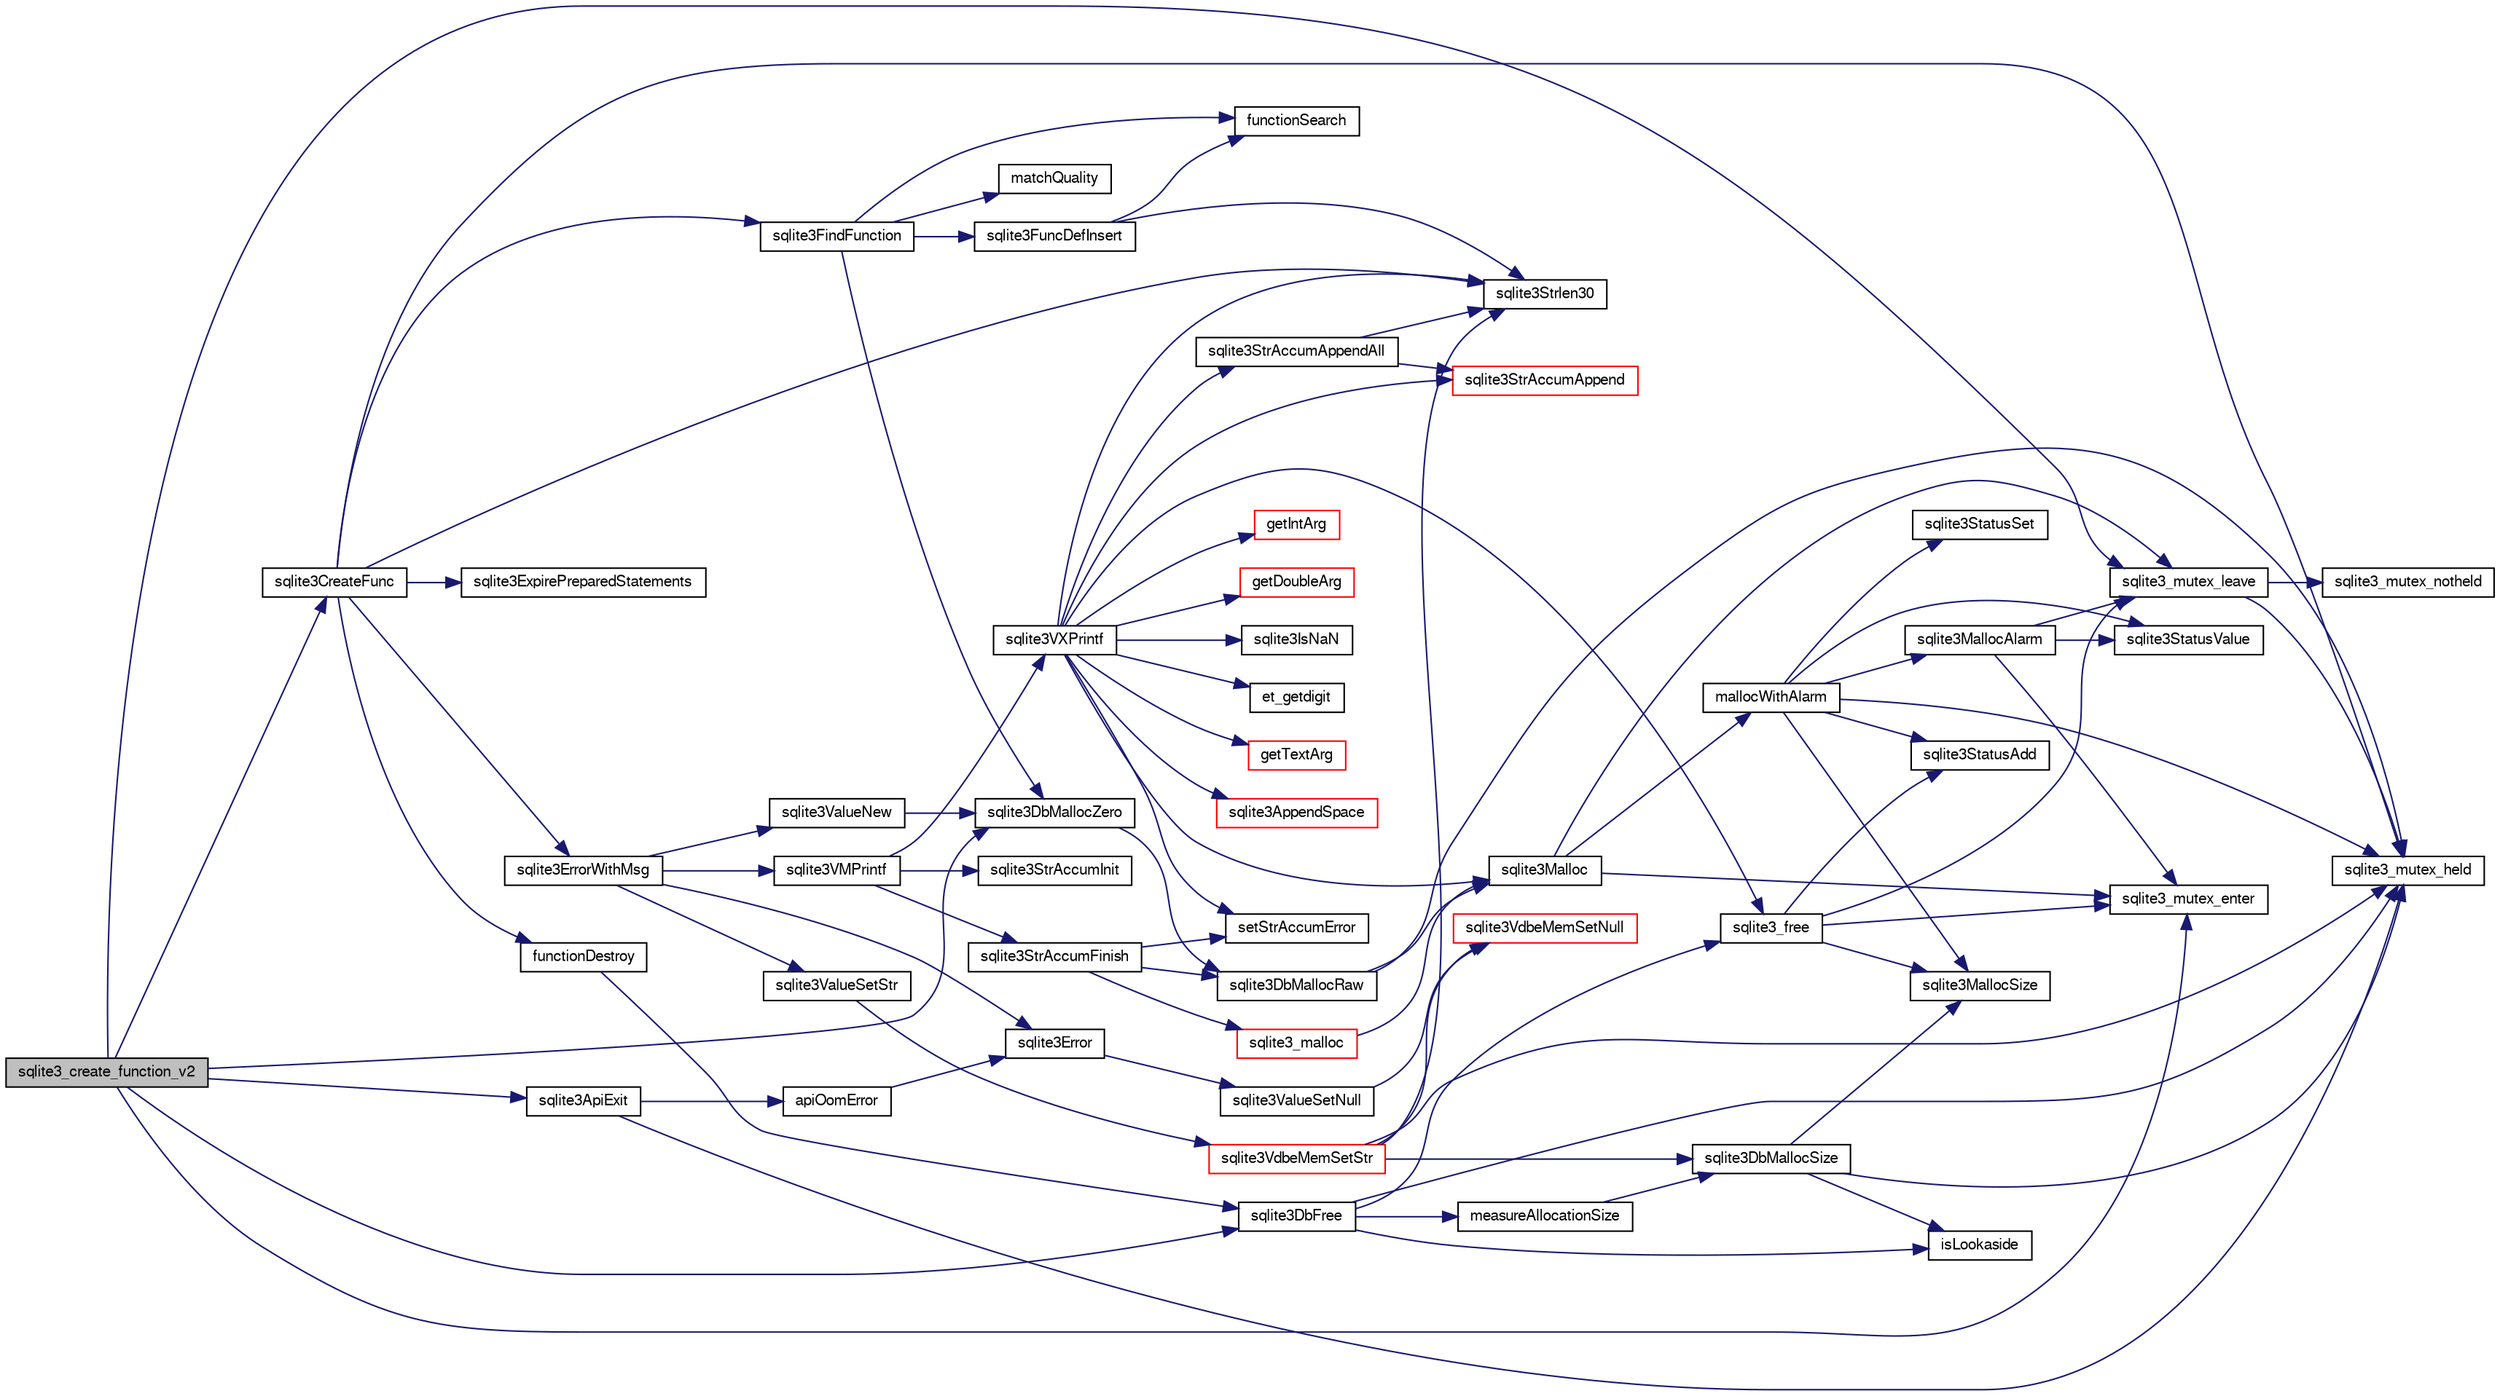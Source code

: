 digraph "sqlite3_create_function_v2"
{
  edge [fontname="FreeSans",fontsize="10",labelfontname="FreeSans",labelfontsize="10"];
  node [fontname="FreeSans",fontsize="10",shape=record];
  rankdir="LR";
  Node326744 [label="sqlite3_create_function_v2",height=0.2,width=0.4,color="black", fillcolor="grey75", style="filled", fontcolor="black"];
  Node326744 -> Node326745 [color="midnightblue",fontsize="10",style="solid",fontname="FreeSans"];
  Node326745 [label="sqlite3_mutex_enter",height=0.2,width=0.4,color="black", fillcolor="white", style="filled",URL="$sqlite3_8c.html#a1c12cde690bd89f104de5cbad12a6bf5"];
  Node326744 -> Node326746 [color="midnightblue",fontsize="10",style="solid",fontname="FreeSans"];
  Node326746 [label="sqlite3DbMallocZero",height=0.2,width=0.4,color="black", fillcolor="white", style="filled",URL="$sqlite3_8c.html#a49cfebac9d6067a03442c92af73f33e4"];
  Node326746 -> Node326747 [color="midnightblue",fontsize="10",style="solid",fontname="FreeSans"];
  Node326747 [label="sqlite3DbMallocRaw",height=0.2,width=0.4,color="black", fillcolor="white", style="filled",URL="$sqlite3_8c.html#abbe8be0cf7175e11ddc3e2218fad924e"];
  Node326747 -> Node326748 [color="midnightblue",fontsize="10",style="solid",fontname="FreeSans"];
  Node326748 [label="sqlite3_mutex_held",height=0.2,width=0.4,color="black", fillcolor="white", style="filled",URL="$sqlite3_8c.html#acf77da68932b6bc163c5e68547ecc3e7"];
  Node326747 -> Node326749 [color="midnightblue",fontsize="10",style="solid",fontname="FreeSans"];
  Node326749 [label="sqlite3Malloc",height=0.2,width=0.4,color="black", fillcolor="white", style="filled",URL="$sqlite3_8c.html#a361a2eaa846b1885f123abe46f5d8b2b"];
  Node326749 -> Node326745 [color="midnightblue",fontsize="10",style="solid",fontname="FreeSans"];
  Node326749 -> Node326750 [color="midnightblue",fontsize="10",style="solid",fontname="FreeSans"];
  Node326750 [label="mallocWithAlarm",height=0.2,width=0.4,color="black", fillcolor="white", style="filled",URL="$sqlite3_8c.html#ab070d5cf8e48ec8a6a43cf025d48598b"];
  Node326750 -> Node326748 [color="midnightblue",fontsize="10",style="solid",fontname="FreeSans"];
  Node326750 -> Node326751 [color="midnightblue",fontsize="10",style="solid",fontname="FreeSans"];
  Node326751 [label="sqlite3StatusSet",height=0.2,width=0.4,color="black", fillcolor="white", style="filled",URL="$sqlite3_8c.html#afec7586c01fcb5ea17dc9d7725a589d9"];
  Node326750 -> Node326752 [color="midnightblue",fontsize="10",style="solid",fontname="FreeSans"];
  Node326752 [label="sqlite3StatusValue",height=0.2,width=0.4,color="black", fillcolor="white", style="filled",URL="$sqlite3_8c.html#a30b8ac296c6e200c1fa57708d52c6ef6"];
  Node326750 -> Node326753 [color="midnightblue",fontsize="10",style="solid",fontname="FreeSans"];
  Node326753 [label="sqlite3MallocAlarm",height=0.2,width=0.4,color="black", fillcolor="white", style="filled",URL="$sqlite3_8c.html#ada66988e8471d1198f3219c062377508"];
  Node326753 -> Node326752 [color="midnightblue",fontsize="10",style="solid",fontname="FreeSans"];
  Node326753 -> Node326754 [color="midnightblue",fontsize="10",style="solid",fontname="FreeSans"];
  Node326754 [label="sqlite3_mutex_leave",height=0.2,width=0.4,color="black", fillcolor="white", style="filled",URL="$sqlite3_8c.html#a5838d235601dbd3c1fa993555c6bcc93"];
  Node326754 -> Node326748 [color="midnightblue",fontsize="10",style="solid",fontname="FreeSans"];
  Node326754 -> Node326755 [color="midnightblue",fontsize="10",style="solid",fontname="FreeSans"];
  Node326755 [label="sqlite3_mutex_notheld",height=0.2,width=0.4,color="black", fillcolor="white", style="filled",URL="$sqlite3_8c.html#a83967c837c1c000d3b5adcfaa688f5dc"];
  Node326753 -> Node326745 [color="midnightblue",fontsize="10",style="solid",fontname="FreeSans"];
  Node326750 -> Node326756 [color="midnightblue",fontsize="10",style="solid",fontname="FreeSans"];
  Node326756 [label="sqlite3MallocSize",height=0.2,width=0.4,color="black", fillcolor="white", style="filled",URL="$sqlite3_8c.html#acf5d2a5f35270bafb050bd2def576955"];
  Node326750 -> Node326757 [color="midnightblue",fontsize="10",style="solid",fontname="FreeSans"];
  Node326757 [label="sqlite3StatusAdd",height=0.2,width=0.4,color="black", fillcolor="white", style="filled",URL="$sqlite3_8c.html#afa029f93586aeab4cc85360905dae9cd"];
  Node326749 -> Node326754 [color="midnightblue",fontsize="10",style="solid",fontname="FreeSans"];
  Node326744 -> Node326758 [color="midnightblue",fontsize="10",style="solid",fontname="FreeSans"];
  Node326758 [label="sqlite3CreateFunc",height=0.2,width=0.4,color="black", fillcolor="white", style="filled",URL="$sqlite3_8c.html#a686d432574e951a7205c7fe113c93fe2"];
  Node326758 -> Node326748 [color="midnightblue",fontsize="10",style="solid",fontname="FreeSans"];
  Node326758 -> Node326759 [color="midnightblue",fontsize="10",style="solid",fontname="FreeSans"];
  Node326759 [label="sqlite3Strlen30",height=0.2,width=0.4,color="black", fillcolor="white", style="filled",URL="$sqlite3_8c.html#a3dcd80ba41f1a308193dee74857b62a7"];
  Node326758 -> Node326760 [color="midnightblue",fontsize="10",style="solid",fontname="FreeSans"];
  Node326760 [label="sqlite3FindFunction",height=0.2,width=0.4,color="black", fillcolor="white", style="filled",URL="$sqlite3_8c.html#a5138472d62a50ed750b51d3b3f19d954"];
  Node326760 -> Node326761 [color="midnightblue",fontsize="10",style="solid",fontname="FreeSans"];
  Node326761 [label="functionSearch",height=0.2,width=0.4,color="black", fillcolor="white", style="filled",URL="$sqlite3_8c.html#a2adc3742ab399b9efed9f7fd8f8c7201"];
  Node326760 -> Node326762 [color="midnightblue",fontsize="10",style="solid",fontname="FreeSans"];
  Node326762 [label="matchQuality",height=0.2,width=0.4,color="black", fillcolor="white", style="filled",URL="$sqlite3_8c.html#ac523a4d3921808bf622971cf06edc319"];
  Node326760 -> Node326746 [color="midnightblue",fontsize="10",style="solid",fontname="FreeSans"];
  Node326760 -> Node326763 [color="midnightblue",fontsize="10",style="solid",fontname="FreeSans"];
  Node326763 [label="sqlite3FuncDefInsert",height=0.2,width=0.4,color="black", fillcolor="white", style="filled",URL="$sqlite3_8c.html#a4792ef11f826665b64987bd051fa5a20"];
  Node326763 -> Node326759 [color="midnightblue",fontsize="10",style="solid",fontname="FreeSans"];
  Node326763 -> Node326761 [color="midnightblue",fontsize="10",style="solid",fontname="FreeSans"];
  Node326758 -> Node326764 [color="midnightblue",fontsize="10",style="solid",fontname="FreeSans"];
  Node326764 [label="sqlite3ErrorWithMsg",height=0.2,width=0.4,color="black", fillcolor="white", style="filled",URL="$sqlite3_8c.html#a11feb4cd8e77d59df266587cfe1b2641"];
  Node326764 -> Node326765 [color="midnightblue",fontsize="10",style="solid",fontname="FreeSans"];
  Node326765 [label="sqlite3Error",height=0.2,width=0.4,color="black", fillcolor="white", style="filled",URL="$sqlite3_8c.html#a4ba5e8be78db50d5538dcaa45bcf74d3"];
  Node326765 -> Node326766 [color="midnightblue",fontsize="10",style="solid",fontname="FreeSans"];
  Node326766 [label="sqlite3ValueSetNull",height=0.2,width=0.4,color="black", fillcolor="white", style="filled",URL="$sqlite3_8c.html#ad9bc4507a7806b37946116afbe183b95"];
  Node326766 -> Node326767 [color="midnightblue",fontsize="10",style="solid",fontname="FreeSans"];
  Node326767 [label="sqlite3VdbeMemSetNull",height=0.2,width=0.4,color="red", fillcolor="white", style="filled",URL="$sqlite3_8c.html#ae01092c23aebaf8a3ebdf3954609b410"];
  Node326764 -> Node326776 [color="midnightblue",fontsize="10",style="solid",fontname="FreeSans"];
  Node326776 [label="sqlite3ValueNew",height=0.2,width=0.4,color="black", fillcolor="white", style="filled",URL="$sqlite3_8c.html#ad40a378778daff2d574bec905e35828b"];
  Node326776 -> Node326746 [color="midnightblue",fontsize="10",style="solid",fontname="FreeSans"];
  Node326764 -> Node326777 [color="midnightblue",fontsize="10",style="solid",fontname="FreeSans"];
  Node326777 [label="sqlite3VMPrintf",height=0.2,width=0.4,color="black", fillcolor="white", style="filled",URL="$sqlite3_8c.html#a05535d0982ef06fbc2ee8195ebbae689"];
  Node326777 -> Node326778 [color="midnightblue",fontsize="10",style="solid",fontname="FreeSans"];
  Node326778 [label="sqlite3StrAccumInit",height=0.2,width=0.4,color="black", fillcolor="white", style="filled",URL="$sqlite3_8c.html#aabf95e113b9d54d519cd15a56215f560"];
  Node326777 -> Node326779 [color="midnightblue",fontsize="10",style="solid",fontname="FreeSans"];
  Node326779 [label="sqlite3VXPrintf",height=0.2,width=0.4,color="black", fillcolor="white", style="filled",URL="$sqlite3_8c.html#a63c25806c9bd4a2b76f9a0eb232c6bde"];
  Node326779 -> Node326780 [color="midnightblue",fontsize="10",style="solid",fontname="FreeSans"];
  Node326780 [label="sqlite3StrAccumAppend",height=0.2,width=0.4,color="red", fillcolor="white", style="filled",URL="$sqlite3_8c.html#a56664fa33def33c5a5245b623441d5e0"];
  Node326779 -> Node327026 [color="midnightblue",fontsize="10",style="solid",fontname="FreeSans"];
  Node327026 [label="getIntArg",height=0.2,width=0.4,color="red", fillcolor="white", style="filled",URL="$sqlite3_8c.html#abff258963dbd9205fb299851a64c67be"];
  Node326779 -> Node326749 [color="midnightblue",fontsize="10",style="solid",fontname="FreeSans"];
  Node326779 -> Node326783 [color="midnightblue",fontsize="10",style="solid",fontname="FreeSans"];
  Node326783 [label="setStrAccumError",height=0.2,width=0.4,color="black", fillcolor="white", style="filled",URL="$sqlite3_8c.html#a3dc479a1fc8ba1ab8edfe51f8a0b102c"];
  Node326779 -> Node327027 [color="midnightblue",fontsize="10",style="solid",fontname="FreeSans"];
  Node327027 [label="getDoubleArg",height=0.2,width=0.4,color="red", fillcolor="white", style="filled",URL="$sqlite3_8c.html#a1cf25120072c85bd261983b24c12c3d9"];
  Node326779 -> Node326925 [color="midnightblue",fontsize="10",style="solid",fontname="FreeSans"];
  Node326925 [label="sqlite3IsNaN",height=0.2,width=0.4,color="black", fillcolor="white", style="filled",URL="$sqlite3_8c.html#aed4d78203877c3486765ccbc7feebb50"];
  Node326779 -> Node326759 [color="midnightblue",fontsize="10",style="solid",fontname="FreeSans"];
  Node326779 -> Node327028 [color="midnightblue",fontsize="10",style="solid",fontname="FreeSans"];
  Node327028 [label="et_getdigit",height=0.2,width=0.4,color="black", fillcolor="white", style="filled",URL="$sqlite3_8c.html#a40c5a308749ad07cc2397a53e081bff0"];
  Node326779 -> Node327029 [color="midnightblue",fontsize="10",style="solid",fontname="FreeSans"];
  Node327029 [label="getTextArg",height=0.2,width=0.4,color="red", fillcolor="white", style="filled",URL="$sqlite3_8c.html#afbb41850423ef20071cefaab0431e04d"];
  Node326779 -> Node327030 [color="midnightblue",fontsize="10",style="solid",fontname="FreeSans"];
  Node327030 [label="sqlite3StrAccumAppendAll",height=0.2,width=0.4,color="black", fillcolor="white", style="filled",URL="$sqlite3_8c.html#acaf8f3e4f99a3c3a4a77e9c987547289"];
  Node327030 -> Node326780 [color="midnightblue",fontsize="10",style="solid",fontname="FreeSans"];
  Node327030 -> Node326759 [color="midnightblue",fontsize="10",style="solid",fontname="FreeSans"];
  Node326779 -> Node327031 [color="midnightblue",fontsize="10",style="solid",fontname="FreeSans"];
  Node327031 [label="sqlite3AppendSpace",height=0.2,width=0.4,color="red", fillcolor="white", style="filled",URL="$sqlite3_8c.html#aefd38a5afc0020d4a93855c3ee7c63a8"];
  Node326779 -> Node326774 [color="midnightblue",fontsize="10",style="solid",fontname="FreeSans"];
  Node326774 [label="sqlite3_free",height=0.2,width=0.4,color="black", fillcolor="white", style="filled",URL="$sqlite3_8c.html#a6552349e36a8a691af5487999ab09519"];
  Node326774 -> Node326745 [color="midnightblue",fontsize="10",style="solid",fontname="FreeSans"];
  Node326774 -> Node326757 [color="midnightblue",fontsize="10",style="solid",fontname="FreeSans"];
  Node326774 -> Node326756 [color="midnightblue",fontsize="10",style="solid",fontname="FreeSans"];
  Node326774 -> Node326754 [color="midnightblue",fontsize="10",style="solid",fontname="FreeSans"];
  Node326777 -> Node326812 [color="midnightblue",fontsize="10",style="solid",fontname="FreeSans"];
  Node326812 [label="sqlite3StrAccumFinish",height=0.2,width=0.4,color="black", fillcolor="white", style="filled",URL="$sqlite3_8c.html#adb7f26b10ac1b847db6f000ef4c2e2ba"];
  Node326812 -> Node326747 [color="midnightblue",fontsize="10",style="solid",fontname="FreeSans"];
  Node326812 -> Node326813 [color="midnightblue",fontsize="10",style="solid",fontname="FreeSans"];
  Node326813 [label="sqlite3_malloc",height=0.2,width=0.4,color="red", fillcolor="white", style="filled",URL="$sqlite3_8c.html#ac79dba55fc32b6a840cf5a9769bce7cd"];
  Node326813 -> Node326749 [color="midnightblue",fontsize="10",style="solid",fontname="FreeSans"];
  Node326812 -> Node326783 [color="midnightblue",fontsize="10",style="solid",fontname="FreeSans"];
  Node326764 -> Node327032 [color="midnightblue",fontsize="10",style="solid",fontname="FreeSans"];
  Node327032 [label="sqlite3ValueSetStr",height=0.2,width=0.4,color="black", fillcolor="white", style="filled",URL="$sqlite3_8c.html#a1fd40749f47941ee97ff6d798e2bc67e"];
  Node327032 -> Node326874 [color="midnightblue",fontsize="10",style="solid",fontname="FreeSans"];
  Node326874 [label="sqlite3VdbeMemSetStr",height=0.2,width=0.4,color="red", fillcolor="white", style="filled",URL="$sqlite3_8c.html#a9697bec7c3b512483638ea3646191d7d"];
  Node326874 -> Node326748 [color="midnightblue",fontsize="10",style="solid",fontname="FreeSans"];
  Node326874 -> Node326767 [color="midnightblue",fontsize="10",style="solid",fontname="FreeSans"];
  Node326874 -> Node326759 [color="midnightblue",fontsize="10",style="solid",fontname="FreeSans"];
  Node326874 -> Node326772 [color="midnightblue",fontsize="10",style="solid",fontname="FreeSans"];
  Node326772 [label="sqlite3DbMallocSize",height=0.2,width=0.4,color="black", fillcolor="white", style="filled",URL="$sqlite3_8c.html#aa397e5a8a03495203a0767abf0a71f86"];
  Node326772 -> Node326756 [color="midnightblue",fontsize="10",style="solid",fontname="FreeSans"];
  Node326772 -> Node326748 [color="midnightblue",fontsize="10",style="solid",fontname="FreeSans"];
  Node326772 -> Node326773 [color="midnightblue",fontsize="10",style="solid",fontname="FreeSans"];
  Node326773 [label="isLookaside",height=0.2,width=0.4,color="black", fillcolor="white", style="filled",URL="$sqlite3_8c.html#a770fa05ff9717b75e16f4d968a77b897"];
  Node326758 -> Node327033 [color="midnightblue",fontsize="10",style="solid",fontname="FreeSans"];
  Node327033 [label="sqlite3ExpirePreparedStatements",height=0.2,width=0.4,color="black", fillcolor="white", style="filled",URL="$sqlite3_8c.html#af8baf566e769881b3d0bbdb0d2b4cdfe"];
  Node326758 -> Node327034 [color="midnightblue",fontsize="10",style="solid",fontname="FreeSans"];
  Node327034 [label="functionDestroy",height=0.2,width=0.4,color="black", fillcolor="white", style="filled",URL="$sqlite3_8c.html#ad8907c124b2b0a3557b9f006fb98308c"];
  Node327034 -> Node326770 [color="midnightblue",fontsize="10",style="solid",fontname="FreeSans"];
  Node326770 [label="sqlite3DbFree",height=0.2,width=0.4,color="black", fillcolor="white", style="filled",URL="$sqlite3_8c.html#ac70ab821a6607b4a1b909582dc37a069"];
  Node326770 -> Node326748 [color="midnightblue",fontsize="10",style="solid",fontname="FreeSans"];
  Node326770 -> Node326771 [color="midnightblue",fontsize="10",style="solid",fontname="FreeSans"];
  Node326771 [label="measureAllocationSize",height=0.2,width=0.4,color="black", fillcolor="white", style="filled",URL="$sqlite3_8c.html#a45731e644a22fdb756e2b6337224217a"];
  Node326771 -> Node326772 [color="midnightblue",fontsize="10",style="solid",fontname="FreeSans"];
  Node326770 -> Node326773 [color="midnightblue",fontsize="10",style="solid",fontname="FreeSans"];
  Node326770 -> Node326774 [color="midnightblue",fontsize="10",style="solid",fontname="FreeSans"];
  Node326744 -> Node326770 [color="midnightblue",fontsize="10",style="solid",fontname="FreeSans"];
  Node326744 -> Node326969 [color="midnightblue",fontsize="10",style="solid",fontname="FreeSans"];
  Node326969 [label="sqlite3ApiExit",height=0.2,width=0.4,color="black", fillcolor="white", style="filled",URL="$sqlite3_8c.html#ae5a967ec6172298db98b6090bbd1dd9b"];
  Node326969 -> Node326748 [color="midnightblue",fontsize="10",style="solid",fontname="FreeSans"];
  Node326969 -> Node326970 [color="midnightblue",fontsize="10",style="solid",fontname="FreeSans"];
  Node326970 [label="apiOomError",height=0.2,width=0.4,color="black", fillcolor="white", style="filled",URL="$sqlite3_8c.html#a55c294da0c468873c7f7ea59378b8b9c"];
  Node326970 -> Node326765 [color="midnightblue",fontsize="10",style="solid",fontname="FreeSans"];
  Node326744 -> Node326754 [color="midnightblue",fontsize="10",style="solid",fontname="FreeSans"];
}
